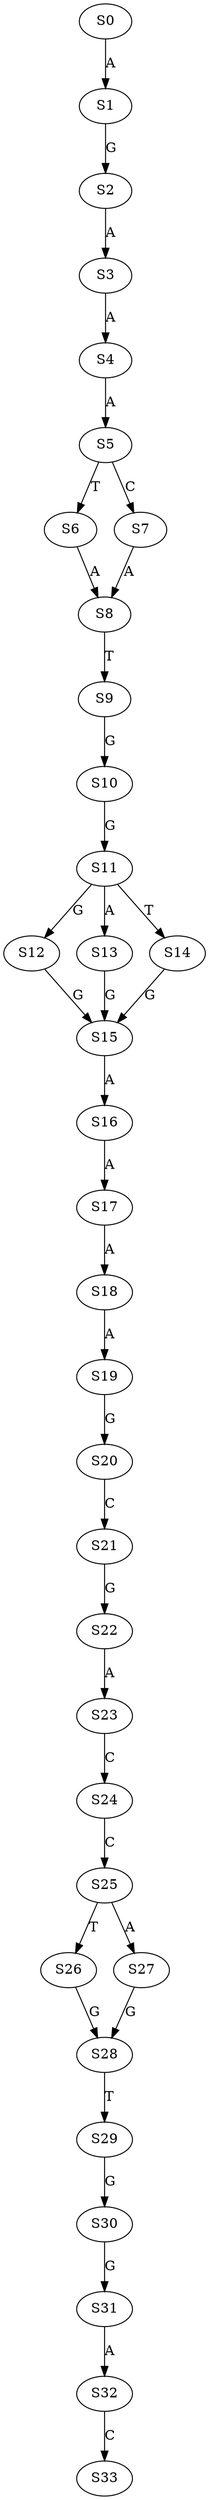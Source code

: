 strict digraph  {
	S0 -> S1 [ label = A ];
	S1 -> S2 [ label = G ];
	S2 -> S3 [ label = A ];
	S3 -> S4 [ label = A ];
	S4 -> S5 [ label = A ];
	S5 -> S6 [ label = T ];
	S5 -> S7 [ label = C ];
	S6 -> S8 [ label = A ];
	S7 -> S8 [ label = A ];
	S8 -> S9 [ label = T ];
	S9 -> S10 [ label = G ];
	S10 -> S11 [ label = G ];
	S11 -> S12 [ label = G ];
	S11 -> S13 [ label = A ];
	S11 -> S14 [ label = T ];
	S12 -> S15 [ label = G ];
	S13 -> S15 [ label = G ];
	S14 -> S15 [ label = G ];
	S15 -> S16 [ label = A ];
	S16 -> S17 [ label = A ];
	S17 -> S18 [ label = A ];
	S18 -> S19 [ label = A ];
	S19 -> S20 [ label = G ];
	S20 -> S21 [ label = C ];
	S21 -> S22 [ label = G ];
	S22 -> S23 [ label = A ];
	S23 -> S24 [ label = C ];
	S24 -> S25 [ label = C ];
	S25 -> S26 [ label = T ];
	S25 -> S27 [ label = A ];
	S26 -> S28 [ label = G ];
	S27 -> S28 [ label = G ];
	S28 -> S29 [ label = T ];
	S29 -> S30 [ label = G ];
	S30 -> S31 [ label = G ];
	S31 -> S32 [ label = A ];
	S32 -> S33 [ label = C ];
}
